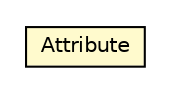 #!/usr/local/bin/dot
#
# Class diagram 
# Generated by UMLGraph version R5_6-24-gf6e263 (http://www.umlgraph.org/)
#

digraph G {
	edge [fontname="Helvetica",fontsize=10,labelfontname="Helvetica",labelfontsize=10];
	node [fontname="Helvetica",fontsize=10,shape=plaintext];
	nodesep=0.25;
	ranksep=0.5;
	// org.universAAL.lddi.lib.ieeex73std.x73.p20601.dim.Attribute
	c93751 [label=<<table title="org.universAAL.lddi.lib.ieeex73std.x73.p20601.dim.Attribute" border="0" cellborder="1" cellspacing="0" cellpadding="2" port="p" bgcolor="lemonChiffon" href="./Attribute.html">
		<tr><td><table border="0" cellspacing="0" cellpadding="1">
<tr><td align="center" balign="center"> Attribute </td></tr>
		</table></td></tr>
		</table>>, URL="./Attribute.html", fontname="Helvetica", fontcolor="black", fontsize=10.0];
}

